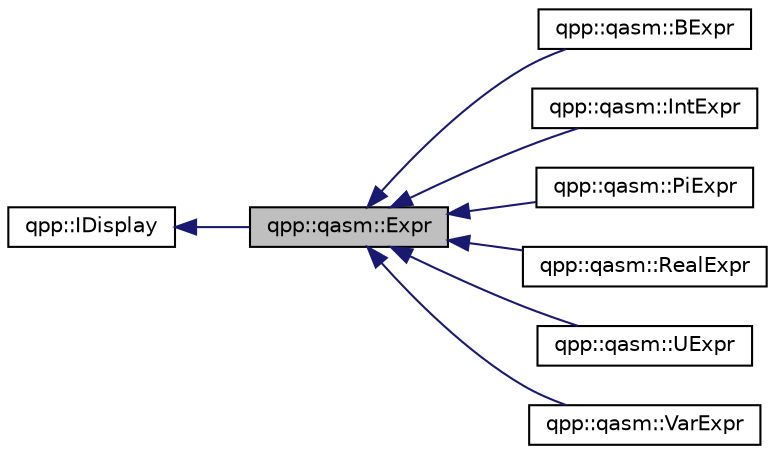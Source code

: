 digraph "qpp::qasm::Expr"
{
  edge [fontname="Helvetica",fontsize="10",labelfontname="Helvetica",labelfontsize="10"];
  node [fontname="Helvetica",fontsize="10",shape=record];
  rankdir="LR";
  Node0 [label="qpp::qasm::Expr",height=0.2,width=0.4,color="black", fillcolor="grey75", style="filled", fontcolor="black"];
  Node1 -> Node0 [dir="back",color="midnightblue",fontsize="10",style="solid",fontname="Helvetica"];
  Node1 [label="qpp::IDisplay",height=0.2,width=0.4,color="black", fillcolor="white", style="filled",URL="$classqpp_1_1_i_display.html",tooltip="Abstract class (interface) that mandates the definition of virtual std::ostream& display(std::ostream..."];
  Node0 -> Node2 [dir="back",color="midnightblue",fontsize="10",style="solid",fontname="Helvetica"];
  Node2 [label="qpp::qasm::BExpr",height=0.2,width=0.4,color="black", fillcolor="white", style="filled",URL="$classqpp_1_1qasm_1_1_b_expr.html",tooltip="Class for binary operator expressions. "];
  Node0 -> Node3 [dir="back",color="midnightblue",fontsize="10",style="solid",fontname="Helvetica"];
  Node3 [label="qpp::qasm::IntExpr",height=0.2,width=0.4,color="black", fillcolor="white", style="filled",URL="$classqpp_1_1qasm_1_1_int_expr.html",tooltip="Class for integer literal expressions. "];
  Node0 -> Node4 [dir="back",color="midnightblue",fontsize="10",style="solid",fontname="Helvetica"];
  Node4 [label="qpp::qasm::PiExpr",height=0.2,width=0.4,color="black", fillcolor="white", style="filled",URL="$classqpp_1_1qasm_1_1_pi_expr.html",tooltip="Class for pi constants. "];
  Node0 -> Node5 [dir="back",color="midnightblue",fontsize="10",style="solid",fontname="Helvetica"];
  Node5 [label="qpp::qasm::RealExpr",height=0.2,width=0.4,color="black", fillcolor="white", style="filled",URL="$classqpp_1_1qasm_1_1_real_expr.html",tooltip="Class for floating point literal expressions. "];
  Node0 -> Node6 [dir="back",color="midnightblue",fontsize="10",style="solid",fontname="Helvetica"];
  Node6 [label="qpp::qasm::UExpr",height=0.2,width=0.4,color="black", fillcolor="white", style="filled",URL="$classqpp_1_1qasm_1_1_u_expr.html",tooltip="Class for unary operator expressions. "];
  Node0 -> Node7 [dir="back",color="midnightblue",fontsize="10",style="solid",fontname="Helvetica"];
  Node7 [label="qpp::qasm::VarExpr",height=0.2,width=0.4,color="black", fillcolor="white", style="filled",URL="$classqpp_1_1qasm_1_1_var_expr.html",tooltip="Class for variable expressions. "];
}
